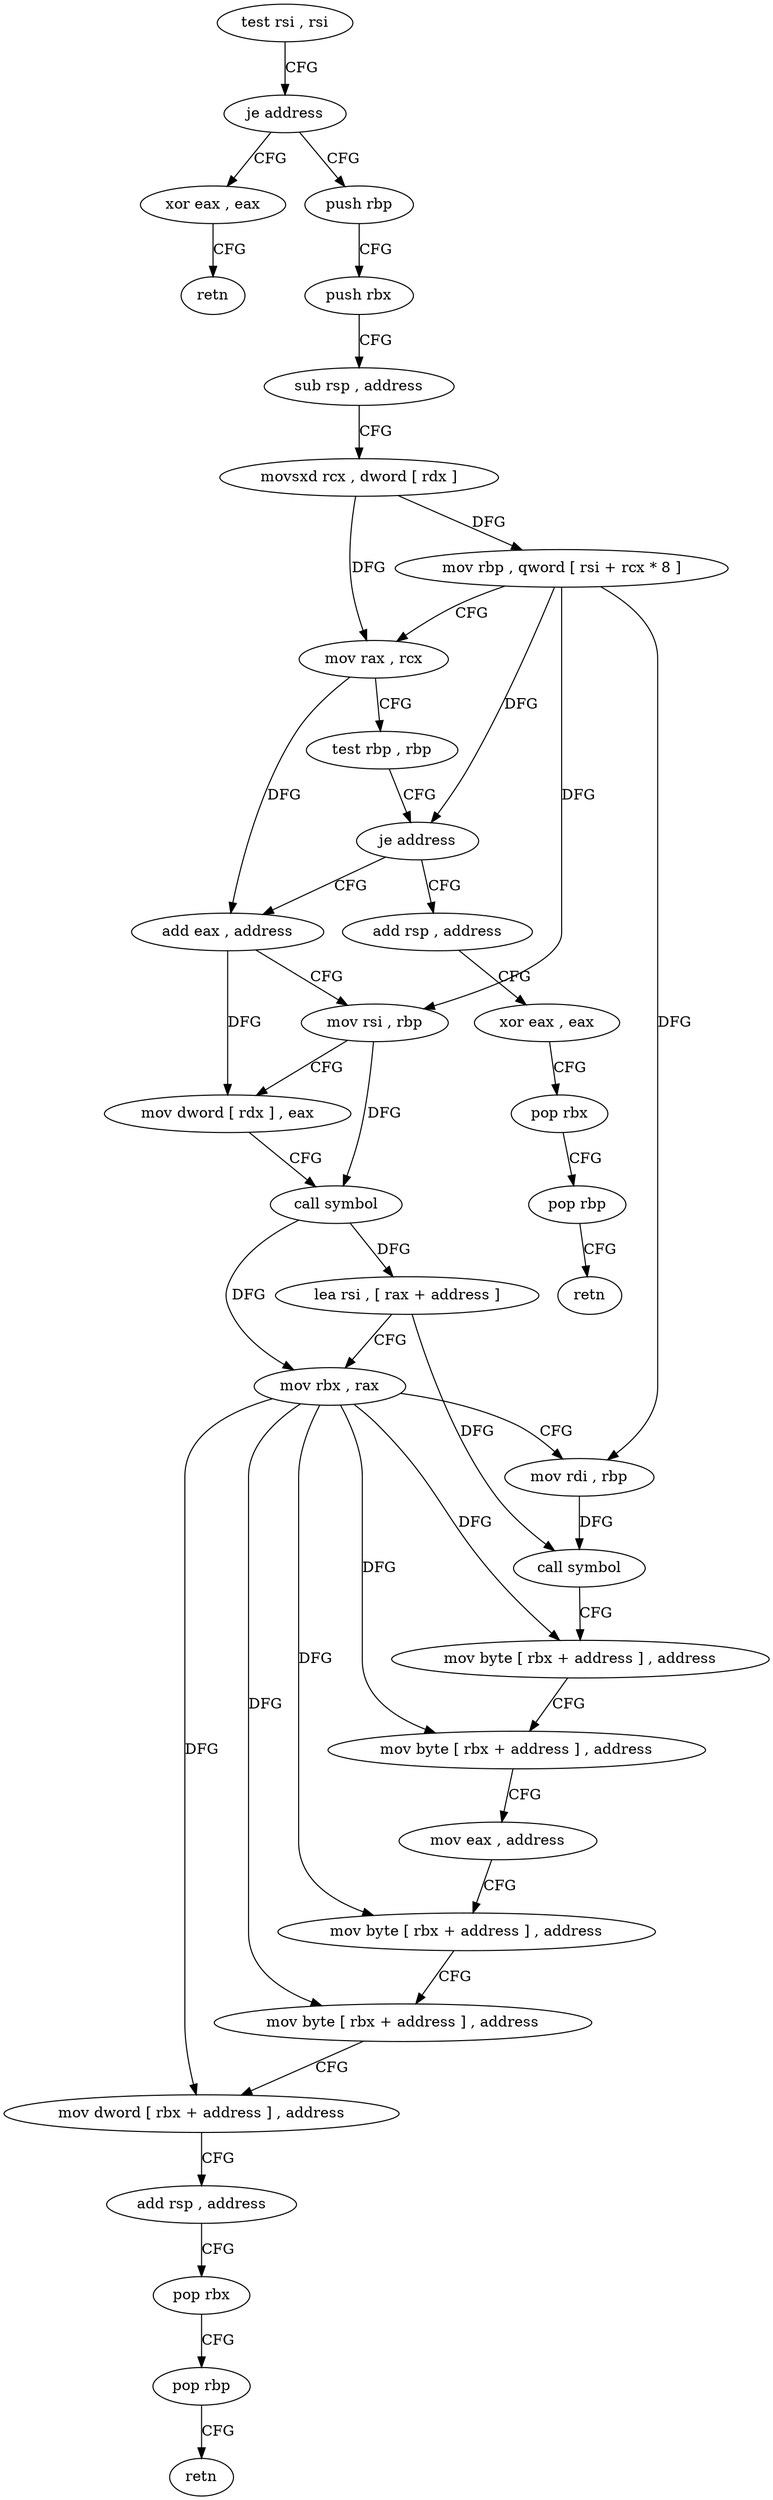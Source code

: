 digraph "func" {
"4247600" [label = "test rsi , rsi" ]
"4247603" [label = "je address" ]
"4247696" [label = "xor eax , eax" ]
"4247605" [label = "push rbp" ]
"4247698" [label = "retn" ]
"4247606" [label = "push rbx" ]
"4247607" [label = "sub rsp , address" ]
"4247611" [label = "movsxd rcx , dword [ rdx ]" ]
"4247614" [label = "mov rbp , qword [ rsi + rcx * 8 ]" ]
"4247618" [label = "mov rax , rcx" ]
"4247621" [label = "test rbp , rbp" ]
"4247624" [label = "je address" ]
"4247704" [label = "add rsp , address" ]
"4247626" [label = "add eax , address" ]
"4247708" [label = "xor eax , eax" ]
"4247710" [label = "pop rbx" ]
"4247711" [label = "pop rbp" ]
"4247712" [label = "retn" ]
"4247629" [label = "mov rsi , rbp" ]
"4247632" [label = "mov dword [ rdx ] , eax" ]
"4247634" [label = "call symbol" ]
"4247639" [label = "lea rsi , [ rax + address ]" ]
"4247643" [label = "mov rbx , rax" ]
"4247646" [label = "mov rdi , rbp" ]
"4247649" [label = "call symbol" ]
"4247654" [label = "mov byte [ rbx + address ] , address" ]
"4247658" [label = "mov byte [ rbx + address ] , address" ]
"4247662" [label = "mov eax , address" ]
"4247667" [label = "mov byte [ rbx + address ] , address" ]
"4247671" [label = "mov byte [ rbx + address ] , address" ]
"4247675" [label = "mov dword [ rbx + address ] , address" ]
"4247682" [label = "add rsp , address" ]
"4247686" [label = "pop rbx" ]
"4247687" [label = "pop rbp" ]
"4247688" [label = "retn" ]
"4247600" -> "4247603" [ label = "CFG" ]
"4247603" -> "4247696" [ label = "CFG" ]
"4247603" -> "4247605" [ label = "CFG" ]
"4247696" -> "4247698" [ label = "CFG" ]
"4247605" -> "4247606" [ label = "CFG" ]
"4247606" -> "4247607" [ label = "CFG" ]
"4247607" -> "4247611" [ label = "CFG" ]
"4247611" -> "4247614" [ label = "DFG" ]
"4247611" -> "4247618" [ label = "DFG" ]
"4247614" -> "4247618" [ label = "CFG" ]
"4247614" -> "4247624" [ label = "DFG" ]
"4247614" -> "4247629" [ label = "DFG" ]
"4247614" -> "4247646" [ label = "DFG" ]
"4247618" -> "4247621" [ label = "CFG" ]
"4247618" -> "4247626" [ label = "DFG" ]
"4247621" -> "4247624" [ label = "CFG" ]
"4247624" -> "4247704" [ label = "CFG" ]
"4247624" -> "4247626" [ label = "CFG" ]
"4247704" -> "4247708" [ label = "CFG" ]
"4247626" -> "4247629" [ label = "CFG" ]
"4247626" -> "4247632" [ label = "DFG" ]
"4247708" -> "4247710" [ label = "CFG" ]
"4247710" -> "4247711" [ label = "CFG" ]
"4247711" -> "4247712" [ label = "CFG" ]
"4247629" -> "4247632" [ label = "CFG" ]
"4247629" -> "4247634" [ label = "DFG" ]
"4247632" -> "4247634" [ label = "CFG" ]
"4247634" -> "4247639" [ label = "DFG" ]
"4247634" -> "4247643" [ label = "DFG" ]
"4247639" -> "4247643" [ label = "CFG" ]
"4247639" -> "4247649" [ label = "DFG" ]
"4247643" -> "4247646" [ label = "CFG" ]
"4247643" -> "4247654" [ label = "DFG" ]
"4247643" -> "4247658" [ label = "DFG" ]
"4247643" -> "4247667" [ label = "DFG" ]
"4247643" -> "4247671" [ label = "DFG" ]
"4247643" -> "4247675" [ label = "DFG" ]
"4247646" -> "4247649" [ label = "DFG" ]
"4247649" -> "4247654" [ label = "CFG" ]
"4247654" -> "4247658" [ label = "CFG" ]
"4247658" -> "4247662" [ label = "CFG" ]
"4247662" -> "4247667" [ label = "CFG" ]
"4247667" -> "4247671" [ label = "CFG" ]
"4247671" -> "4247675" [ label = "CFG" ]
"4247675" -> "4247682" [ label = "CFG" ]
"4247682" -> "4247686" [ label = "CFG" ]
"4247686" -> "4247687" [ label = "CFG" ]
"4247687" -> "4247688" [ label = "CFG" ]
}
